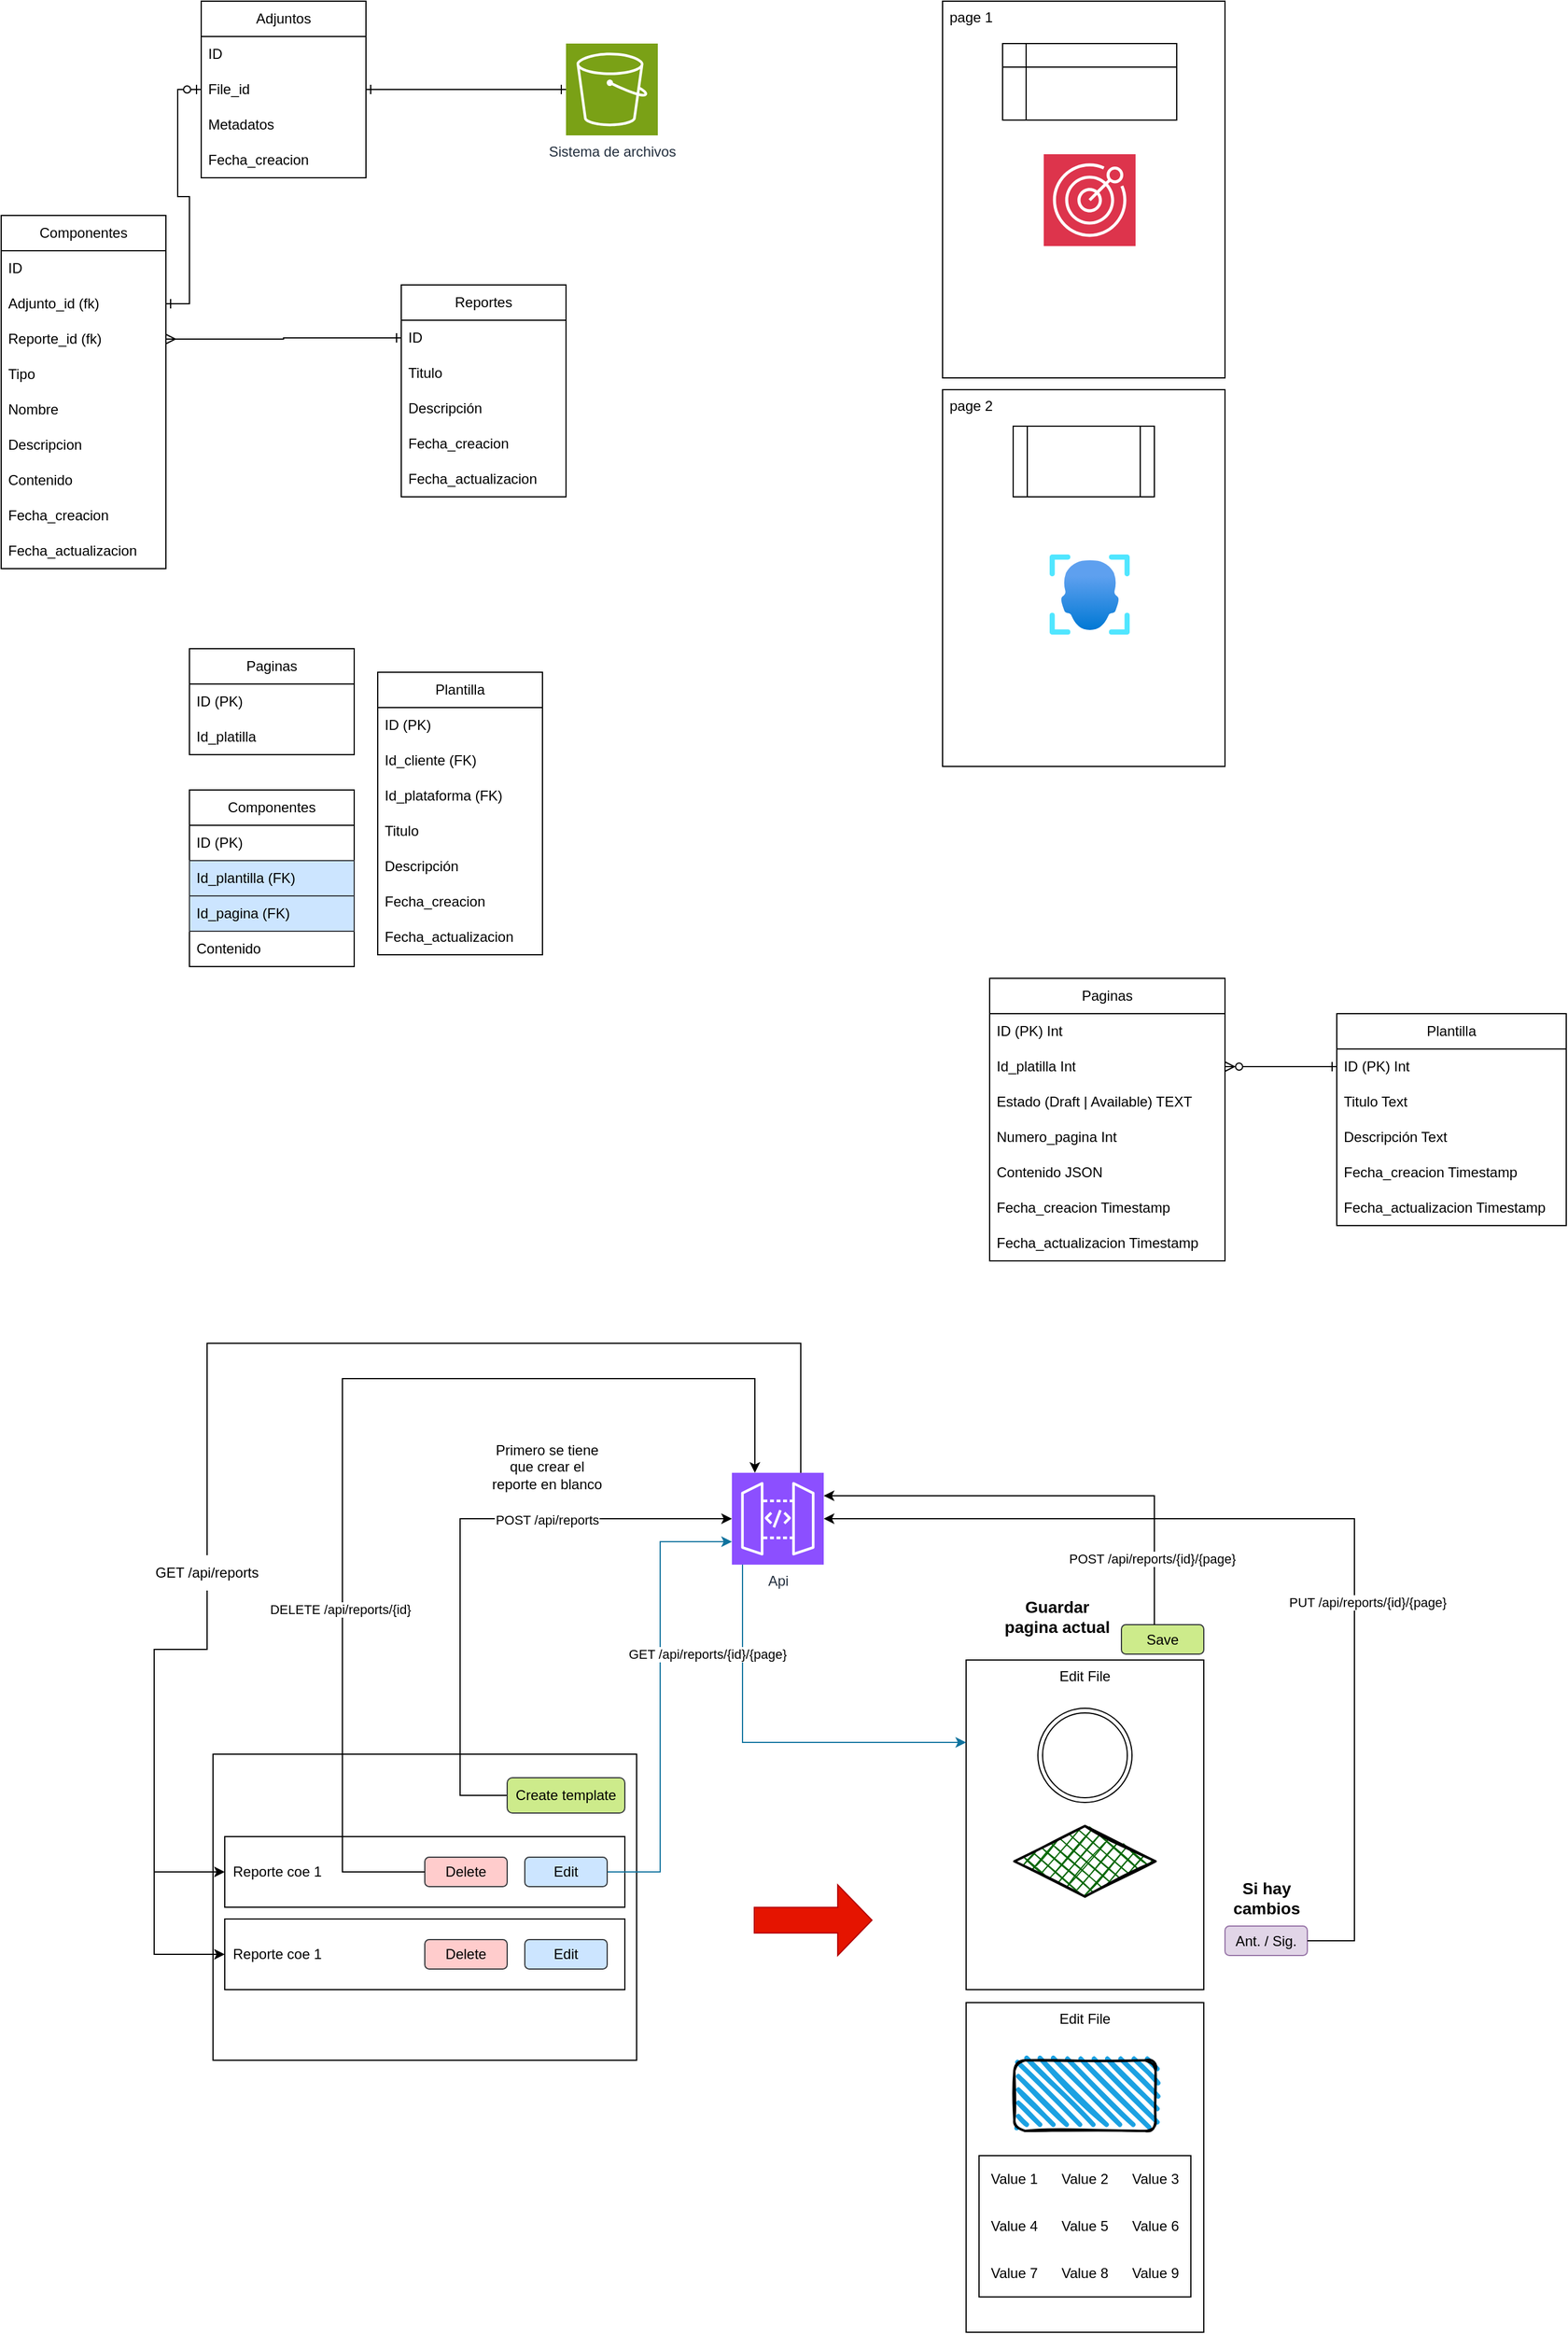 <mxfile version="28.2.1">
  <diagram name="Página-1" id="QzU7XLc7sjgZB1PIzfil">
    <mxGraphModel dx="1479" dy="830" grid="1" gridSize="10" guides="1" tooltips="1" connect="1" arrows="1" fold="1" page="1" pageScale="1" pageWidth="827" pageHeight="1169" math="0" shadow="0">
      <root>
        <mxCell id="0" />
        <mxCell id="1" parent="0" />
        <mxCell id="9XrLdumA5D8Uzvq-pAIU-15" value="Componentes" style="swimlane;fontStyle=0;childLayout=stackLayout;horizontal=1;startSize=30;horizontalStack=0;resizeParent=1;resizeParentMax=0;resizeLast=0;collapsible=1;marginBottom=0;whiteSpace=wrap;html=1;miterlimit=4;" parent="1" vertex="1">
          <mxGeometry x="120" y="352" width="140" height="300" as="geometry">
            <mxRectangle x="330" y="430" width="60" height="30" as="alternateBounds" />
          </mxGeometry>
        </mxCell>
        <mxCell id="9XrLdumA5D8Uzvq-pAIU-16" value="ID" style="text;strokeColor=none;fillColor=none;align=left;verticalAlign=middle;spacingLeft=4;spacingRight=4;overflow=hidden;points=[[0,0.5],[1,0.5]];portConstraint=eastwest;rotatable=0;whiteSpace=wrap;html=1;" parent="9XrLdumA5D8Uzvq-pAIU-15" vertex="1">
          <mxGeometry y="30" width="140" height="30" as="geometry" />
        </mxCell>
        <mxCell id="9XrLdumA5D8Uzvq-pAIU-17" value="Adjunto_id (fk)" style="text;strokeColor=none;fillColor=none;align=left;verticalAlign=middle;spacingLeft=4;spacingRight=4;overflow=hidden;points=[[0,0.5],[1,0.5]];portConstraint=eastwest;rotatable=0;whiteSpace=wrap;html=1;" parent="9XrLdumA5D8Uzvq-pAIU-15" vertex="1">
          <mxGeometry y="60" width="140" height="30" as="geometry" />
        </mxCell>
        <mxCell id="9XrLdumA5D8Uzvq-pAIU-18" value="Reporte_id (fk)" style="text;strokeColor=none;fillColor=none;align=left;verticalAlign=middle;spacingLeft=4;spacingRight=4;overflow=hidden;points=[[0,0.5],[1,0.5]];portConstraint=eastwest;rotatable=0;whiteSpace=wrap;html=1;" parent="9XrLdumA5D8Uzvq-pAIU-15" vertex="1">
          <mxGeometry y="90" width="140" height="30" as="geometry" />
        </mxCell>
        <mxCell id="9XrLdumA5D8Uzvq-pAIU-33" value="Tipo" style="text;strokeColor=none;fillColor=none;align=left;verticalAlign=middle;spacingLeft=4;spacingRight=4;overflow=hidden;points=[[0,0.5],[1,0.5]];portConstraint=eastwest;rotatable=0;whiteSpace=wrap;html=1;" parent="9XrLdumA5D8Uzvq-pAIU-15" vertex="1">
          <mxGeometry y="120" width="140" height="30" as="geometry" />
        </mxCell>
        <mxCell id="9XrLdumA5D8Uzvq-pAIU-34" value="Nombre" style="text;strokeColor=none;fillColor=none;align=left;verticalAlign=middle;spacingLeft=4;spacingRight=4;overflow=hidden;points=[[0,0.5],[1,0.5]];portConstraint=eastwest;rotatable=0;whiteSpace=wrap;html=1;" parent="9XrLdumA5D8Uzvq-pAIU-15" vertex="1">
          <mxGeometry y="150" width="140" height="30" as="geometry" />
        </mxCell>
        <mxCell id="9XrLdumA5D8Uzvq-pAIU-35" value="Descripcion" style="text;strokeColor=none;fillColor=none;align=left;verticalAlign=middle;spacingLeft=4;spacingRight=4;overflow=hidden;points=[[0,0.5],[1,0.5]];portConstraint=eastwest;rotatable=0;whiteSpace=wrap;html=1;" parent="9XrLdumA5D8Uzvq-pAIU-15" vertex="1">
          <mxGeometry y="180" width="140" height="30" as="geometry" />
        </mxCell>
        <mxCell id="9XrLdumA5D8Uzvq-pAIU-36" value="Contenido" style="text;strokeColor=none;fillColor=none;align=left;verticalAlign=middle;spacingLeft=4;spacingRight=4;overflow=hidden;points=[[0,0.5],[1,0.5]];portConstraint=eastwest;rotatable=0;whiteSpace=wrap;html=1;" parent="9XrLdumA5D8Uzvq-pAIU-15" vertex="1">
          <mxGeometry y="210" width="140" height="30" as="geometry" />
        </mxCell>
        <mxCell id="9XrLdumA5D8Uzvq-pAIU-37" value="Fecha_creacion" style="text;strokeColor=none;fillColor=none;align=left;verticalAlign=middle;spacingLeft=4;spacingRight=4;overflow=hidden;points=[[0,0.5],[1,0.5]];portConstraint=eastwest;rotatable=0;whiteSpace=wrap;html=1;" parent="9XrLdumA5D8Uzvq-pAIU-15" vertex="1">
          <mxGeometry y="240" width="140" height="30" as="geometry" />
        </mxCell>
        <mxCell id="9XrLdumA5D8Uzvq-pAIU-38" value="Fecha_actualizacion" style="text;strokeColor=none;fillColor=none;align=left;verticalAlign=middle;spacingLeft=4;spacingRight=4;overflow=hidden;points=[[0,0.5],[1,0.5]];portConstraint=eastwest;rotatable=0;whiteSpace=wrap;html=1;" parent="9XrLdumA5D8Uzvq-pAIU-15" vertex="1">
          <mxGeometry y="270" width="140" height="30" as="geometry" />
        </mxCell>
        <mxCell id="9XrLdumA5D8Uzvq-pAIU-19" value="Reportes" style="swimlane;fontStyle=0;childLayout=stackLayout;horizontal=1;startSize=30;horizontalStack=0;resizeParent=1;resizeParentMax=0;resizeLast=0;collapsible=1;marginBottom=0;whiteSpace=wrap;html=1;" parent="1" vertex="1">
          <mxGeometry x="460" y="411" width="140" height="180" as="geometry">
            <mxRectangle x="330" y="430" width="60" height="30" as="alternateBounds" />
          </mxGeometry>
        </mxCell>
        <mxCell id="9XrLdumA5D8Uzvq-pAIU-20" value="ID" style="text;strokeColor=none;fillColor=none;align=left;verticalAlign=middle;spacingLeft=4;spacingRight=4;overflow=hidden;points=[[0,0.5],[1,0.5]];portConstraint=eastwest;rotatable=0;whiteSpace=wrap;html=1;" parent="9XrLdumA5D8Uzvq-pAIU-19" vertex="1">
          <mxGeometry y="30" width="140" height="30" as="geometry" />
        </mxCell>
        <mxCell id="9XrLdumA5D8Uzvq-pAIU-21" value="Titulo" style="text;strokeColor=none;fillColor=none;align=left;verticalAlign=middle;spacingLeft=4;spacingRight=4;overflow=hidden;points=[[0,0.5],[1,0.5]];portConstraint=eastwest;rotatable=0;whiteSpace=wrap;html=1;" parent="9XrLdumA5D8Uzvq-pAIU-19" vertex="1">
          <mxGeometry y="60" width="140" height="30" as="geometry" />
        </mxCell>
        <mxCell id="9XrLdumA5D8Uzvq-pAIU-22" value="Descripción" style="text;strokeColor=none;fillColor=none;align=left;verticalAlign=middle;spacingLeft=4;spacingRight=4;overflow=hidden;points=[[0,0.5],[1,0.5]];portConstraint=eastwest;rotatable=0;whiteSpace=wrap;html=1;" parent="9XrLdumA5D8Uzvq-pAIU-19" vertex="1">
          <mxGeometry y="90" width="140" height="30" as="geometry" />
        </mxCell>
        <mxCell id="9XrLdumA5D8Uzvq-pAIU-41" value="Fecha_creacion" style="text;strokeColor=none;fillColor=none;align=left;verticalAlign=middle;spacingLeft=4;spacingRight=4;overflow=hidden;points=[[0,0.5],[1,0.5]];portConstraint=eastwest;rotatable=0;whiteSpace=wrap;html=1;" parent="9XrLdumA5D8Uzvq-pAIU-19" vertex="1">
          <mxGeometry y="120" width="140" height="30" as="geometry" />
        </mxCell>
        <mxCell id="9XrLdumA5D8Uzvq-pAIU-42" value="Fecha_actualizacion" style="text;strokeColor=none;fillColor=none;align=left;verticalAlign=middle;spacingLeft=4;spacingRight=4;overflow=hidden;points=[[0,0.5],[1,0.5]];portConstraint=eastwest;rotatable=0;whiteSpace=wrap;html=1;" parent="9XrLdumA5D8Uzvq-pAIU-19" vertex="1">
          <mxGeometry y="150" width="140" height="30" as="geometry" />
        </mxCell>
        <mxCell id="9XrLdumA5D8Uzvq-pAIU-23" value="Adjuntos" style="swimlane;fontStyle=0;childLayout=stackLayout;horizontal=1;startSize=30;horizontalStack=0;resizeParent=1;resizeParentMax=0;resizeLast=0;collapsible=1;marginBottom=0;whiteSpace=wrap;html=1;" parent="1" vertex="1">
          <mxGeometry x="290" y="170" width="140" height="150" as="geometry">
            <mxRectangle x="330" y="430" width="60" height="30" as="alternateBounds" />
          </mxGeometry>
        </mxCell>
        <mxCell id="9XrLdumA5D8Uzvq-pAIU-24" value="ID" style="text;strokeColor=none;fillColor=none;align=left;verticalAlign=middle;spacingLeft=4;spacingRight=4;overflow=hidden;points=[[0,0.5],[1,0.5]];portConstraint=eastwest;rotatable=0;whiteSpace=wrap;html=1;" parent="9XrLdumA5D8Uzvq-pAIU-23" vertex="1">
          <mxGeometry y="30" width="140" height="30" as="geometry" />
        </mxCell>
        <mxCell id="9XrLdumA5D8Uzvq-pAIU-25" value="File_id" style="text;strokeColor=none;fillColor=none;align=left;verticalAlign=middle;spacingLeft=4;spacingRight=4;overflow=hidden;points=[[0,0.5],[1,0.5]];portConstraint=eastwest;rotatable=0;whiteSpace=wrap;html=1;" parent="9XrLdumA5D8Uzvq-pAIU-23" vertex="1">
          <mxGeometry y="60" width="140" height="30" as="geometry" />
        </mxCell>
        <mxCell id="9XrLdumA5D8Uzvq-pAIU-39" value="Metadatos" style="text;strokeColor=none;fillColor=none;align=left;verticalAlign=middle;spacingLeft=4;spacingRight=4;overflow=hidden;points=[[0,0.5],[1,0.5]];portConstraint=eastwest;rotatable=0;whiteSpace=wrap;html=1;" parent="9XrLdumA5D8Uzvq-pAIU-23" vertex="1">
          <mxGeometry y="90" width="140" height="30" as="geometry" />
        </mxCell>
        <mxCell id="9XrLdumA5D8Uzvq-pAIU-26" value="Fecha_creacion" style="text;strokeColor=none;fillColor=none;align=left;verticalAlign=middle;spacingLeft=4;spacingRight=4;overflow=hidden;points=[[0,0.5],[1,0.5]];portConstraint=eastwest;rotatable=0;whiteSpace=wrap;html=1;" parent="9XrLdumA5D8Uzvq-pAIU-23" vertex="1">
          <mxGeometry y="120" width="140" height="30" as="geometry" />
        </mxCell>
        <mxCell id="9XrLdumA5D8Uzvq-pAIU-28" style="edgeStyle=orthogonalEdgeStyle;rounded=0;orthogonalLoop=1;jettySize=auto;html=1;entryX=1;entryY=0.5;entryDx=0;entryDy=0;endArrow=ERone;endFill=0;startArrow=ERone;startFill=0;" parent="1" source="9XrLdumA5D8Uzvq-pAIU-27" target="9XrLdumA5D8Uzvq-pAIU-25" edge="1">
          <mxGeometry relative="1" as="geometry" />
        </mxCell>
        <mxCell id="9XrLdumA5D8Uzvq-pAIU-27" value="Sistema de archivos" style="sketch=0;points=[[0,0,0],[0.25,0,0],[0.5,0,0],[0.75,0,0],[1,0,0],[0,1,0],[0.25,1,0],[0.5,1,0],[0.75,1,0],[1,1,0],[0,0.25,0],[0,0.5,0],[0,0.75,0],[1,0.25,0],[1,0.5,0],[1,0.75,0]];outlineConnect=0;fontColor=#232F3E;fillColor=#7AA116;strokeColor=#ffffff;dashed=0;verticalLabelPosition=bottom;verticalAlign=top;align=center;html=1;fontSize=12;fontStyle=0;aspect=fixed;shape=mxgraph.aws4.resourceIcon;resIcon=mxgraph.aws4.s3;" parent="1" vertex="1">
          <mxGeometry x="600" y="206" width="78" height="78" as="geometry" />
        </mxCell>
        <mxCell id="9XrLdumA5D8Uzvq-pAIU-29" style="edgeStyle=orthogonalEdgeStyle;rounded=0;orthogonalLoop=1;jettySize=auto;html=1;entryX=0;entryY=0.5;entryDx=0;entryDy=0;endArrow=ERzeroToOne;endFill=0;startArrow=ERone;startFill=0;" parent="1" source="9XrLdumA5D8Uzvq-pAIU-17" target="9XrLdumA5D8Uzvq-pAIU-25" edge="1">
          <mxGeometry relative="1" as="geometry" />
        </mxCell>
        <mxCell id="9XrLdumA5D8Uzvq-pAIU-30" style="edgeStyle=orthogonalEdgeStyle;rounded=0;orthogonalLoop=1;jettySize=auto;html=1;endArrow=ERone;endFill=0;startArrow=ERmany;startFill=0;" parent="1" source="9XrLdumA5D8Uzvq-pAIU-18" target="9XrLdumA5D8Uzvq-pAIU-20" edge="1">
          <mxGeometry relative="1" as="geometry" />
        </mxCell>
        <mxCell id="dcQ_DTydsL90oxc5JTtG-1" value="" style="rounded=0;whiteSpace=wrap;html=1;" parent="1" vertex="1">
          <mxGeometry x="300" y="1659" width="360" height="260" as="geometry" />
        </mxCell>
        <mxCell id="dcQ_DTydsL90oxc5JTtG-8" style="edgeStyle=orthogonalEdgeStyle;rounded=0;orthogonalLoop=1;jettySize=auto;html=1;entryX=0;entryY=0.5;entryDx=0;entryDy=0;entryPerimeter=0;" parent="1" source="dcQ_DTydsL90oxc5JTtG-2" target="dcQ_DTydsL90oxc5JTtG-17" edge="1">
          <mxGeometry relative="1" as="geometry">
            <Array as="points">
              <mxPoint x="510" y="1694" />
              <mxPoint x="510" y="1459" />
            </Array>
          </mxGeometry>
        </mxCell>
        <mxCell id="VRtVRILpDKUpoOxVLC-P-76" value="POST /api/reports" style="edgeLabel;align=center;verticalAlign=middle;resizable=0;points=[];" vertex="1" connectable="0" parent="dcQ_DTydsL90oxc5JTtG-8">
          <mxGeometry x="0.356" y="-1" relative="1" as="geometry">
            <mxPoint x="6" y="-1" as="offset" />
          </mxGeometry>
        </mxCell>
        <mxCell id="dcQ_DTydsL90oxc5JTtG-2" value="Create template" style="rounded=1;whiteSpace=wrap;html=1;fillColor=#cdeb8b;strokeColor=#36393d;" parent="1" vertex="1">
          <mxGeometry x="550" y="1679" width="100" height="30" as="geometry" />
        </mxCell>
        <mxCell id="dcQ_DTydsL90oxc5JTtG-3" value="Reporte coe 1" style="rounded=0;whiteSpace=wrap;html=1;align=left;spacingRight=0;spacingLeft=5;" parent="1" vertex="1">
          <mxGeometry x="310" y="1729" width="340" height="60" as="geometry" />
        </mxCell>
        <mxCell id="dcQ_DTydsL90oxc5JTtG-14" style="edgeStyle=orthogonalEdgeStyle;rounded=0;orthogonalLoop=1;jettySize=auto;html=1;entryX=0;entryY=0.75;entryDx=0;entryDy=0;entryPerimeter=0;fillColor=#b1ddf0;strokeColor=#10739e;" parent="1" source="dcQ_DTydsL90oxc5JTtG-5" target="dcQ_DTydsL90oxc5JTtG-17" edge="1">
          <mxGeometry relative="1" as="geometry">
            <mxPoint x="750" y="1664" as="targetPoint" />
            <Array as="points">
              <mxPoint x="680" y="1759" />
              <mxPoint x="680" y="1479" />
            </Array>
          </mxGeometry>
        </mxCell>
        <mxCell id="dcQ_DTydsL90oxc5JTtG-20" value="&lt;span style=&quot;color: rgba(0, 0, 0, 0); font-family: monospace; font-size: 0px; text-align: start; background-color: rgb(236, 236, 236);&quot;&gt;%3CmxGraphModel%3E%3Croot%3E%3CmxCell%20id%3D%220%22%2F%3E%3CmxCell%20id%3D%221%22%20parent%3D%220%22%2F%3E%3CmxCell%20id%3D%222%22%20value%3D%22GET%20%2Fapi%2Fv1%2Freports%2F%7Bid%7D%22%20style%3D%22text%3BwhiteSpace%3Dwrap%3Bhtml%3D1%3B%22%20vertex%3D%221%22%20parent%3D%221%22%3E%3CmxGeometry%20x%3D%22530%22%20y%3D%22750%22%20width%3D%22160%22%20height%3D%2230%22%20as%3D%22geometry%22%2F%3E%3C%2FmxCell%3E%3C%2Froot%3E%3C%2FmxGraphModel%3E&lt;/span&gt;" style="edgeLabel;html=1;align=center;verticalAlign=middle;resizable=0;points=[];" parent="dcQ_DTydsL90oxc5JTtG-14" vertex="1" connectable="0">
          <mxGeometry x="0.261" y="-1" relative="1" as="geometry">
            <mxPoint as="offset" />
          </mxGeometry>
        </mxCell>
        <mxCell id="dcQ_DTydsL90oxc5JTtG-5" value="Edit" style="rounded=1;whiteSpace=wrap;html=1;fillColor=#cce5ff;strokeColor=#36393d;" parent="1" vertex="1">
          <mxGeometry x="565" y="1746.5" width="70" height="25" as="geometry" />
        </mxCell>
        <mxCell id="dcQ_DTydsL90oxc5JTtG-6" value="Delete" style="rounded=1;whiteSpace=wrap;html=1;fillColor=#ffcccc;strokeColor=#36393d;" parent="1" vertex="1">
          <mxGeometry x="480" y="1746.5" width="70" height="25" as="geometry" />
        </mxCell>
        <mxCell id="dcQ_DTydsL90oxc5JTtG-9" value="Edit File" style="whiteSpace=wrap;html=1;verticalAlign=top;" parent="1" vertex="1">
          <mxGeometry x="940" y="1579" width="202" height="280" as="geometry" />
        </mxCell>
        <mxCell id="dcQ_DTydsL90oxc5JTtG-16" value="Save" style="rounded=1;whiteSpace=wrap;html=1;fillColor=#cdeb8b;strokeColor=#36393d;" parent="1" vertex="1">
          <mxGeometry x="1072" y="1549" width="70" height="25" as="geometry" />
        </mxCell>
        <mxCell id="VRtVRILpDKUpoOxVLC-P-63" style="edgeStyle=orthogonalEdgeStyle;rounded=0;orthogonalLoop=1;jettySize=auto;html=1;entryX=0;entryY=0.25;entryDx=0;entryDy=0;fillColor=#b1ddf0;strokeColor=#10739e;" edge="1" parent="1" source="dcQ_DTydsL90oxc5JTtG-17" target="dcQ_DTydsL90oxc5JTtG-9">
          <mxGeometry relative="1" as="geometry">
            <Array as="points">
              <mxPoint x="750" y="1649" />
            </Array>
          </mxGeometry>
        </mxCell>
        <mxCell id="dcQ_DTydsL90oxc5JTtG-17" value="Api" style="sketch=0;points=[[0,0,0],[0.25,0,0],[0.5,0,0],[0.75,0,0],[1,0,0],[0,1,0],[0.25,1,0],[0.5,1,0],[0.75,1,0],[1,1,0],[0,0.25,0],[0,0.5,0],[0,0.75,0],[1,0.25,0],[1,0.5,0],[1,0.75,0]];outlineConnect=0;fontColor=#232F3E;fillColor=#8C4FFF;strokeColor=#ffffff;dashed=0;verticalLabelPosition=bottom;verticalAlign=top;align=center;html=1;fontSize=12;fontStyle=0;aspect=fixed;shape=mxgraph.aws4.resourceIcon;resIcon=mxgraph.aws4.api_gateway;" parent="1" vertex="1">
          <mxGeometry x="741" y="1420" width="78" height="78" as="geometry" />
        </mxCell>
        <mxCell id="dcQ_DTydsL90oxc5JTtG-24" style="edgeStyle=orthogonalEdgeStyle;rounded=0;orthogonalLoop=1;jettySize=auto;html=1;entryX=1;entryY=0.25;entryDx=0;entryDy=0;entryPerimeter=0;" parent="1" source="dcQ_DTydsL90oxc5JTtG-16" target="dcQ_DTydsL90oxc5JTtG-17" edge="1">
          <mxGeometry relative="1" as="geometry">
            <Array as="points">
              <mxPoint x="1100" y="1440" />
            </Array>
          </mxGeometry>
        </mxCell>
        <mxCell id="dcQ_DTydsL90oxc5JTtG-25" value="POST /api/reports/{id}/{page}" style="edgeLabel;html=1;align=center;verticalAlign=middle;resizable=0;points=[];" parent="dcQ_DTydsL90oxc5JTtG-24" vertex="1" connectable="0">
          <mxGeometry x="-0.71" y="2" relative="1" as="geometry">
            <mxPoint as="offset" />
          </mxGeometry>
        </mxCell>
        <mxCell id="dcQ_DTydsL90oxc5JTtG-26" value="page 1" style="whiteSpace=wrap;html=1;verticalAlign=top;align=left;spacingLeft=4;" parent="1" vertex="1">
          <mxGeometry x="920" y="170" width="240" height="320" as="geometry" />
        </mxCell>
        <mxCell id="dcQ_DTydsL90oxc5JTtG-27" value="page 2" style="whiteSpace=wrap;html=1;verticalAlign=top;align=left;spacingLeft=4;" parent="1" vertex="1">
          <mxGeometry x="920" y="500" width="240" height="320" as="geometry" />
        </mxCell>
        <mxCell id="dcQ_DTydsL90oxc5JTtG-28" value="" style="shape=internalStorage;whiteSpace=wrap;html=1;backgroundOutline=1;" parent="1" vertex="1">
          <mxGeometry x="971" y="206" width="148" height="65" as="geometry" />
        </mxCell>
        <mxCell id="dcQ_DTydsL90oxc5JTtG-29" value="" style="sketch=0;points=[[0,0,0],[0.25,0,0],[0.5,0,0],[0.75,0,0],[1,0,0],[0,1,0],[0.25,1,0],[0.5,1,0],[0.75,1,0],[1,1,0],[0,0.25,0],[0,0.5,0],[0,0.75,0],[1,0.25,0],[1,0.5,0],[1,0.75,0]];outlineConnect=0;fontColor=#232F3E;fillColor=#DD344C;strokeColor=#ffffff;dashed=0;verticalLabelPosition=bottom;verticalAlign=top;align=center;html=1;fontSize=12;fontStyle=0;aspect=fixed;shape=mxgraph.aws4.resourceIcon;resIcon=mxgraph.aws4.pinpoint;" parent="1" vertex="1">
          <mxGeometry x="1006" y="300" width="78" height="78" as="geometry" />
        </mxCell>
        <mxCell id="dcQ_DTydsL90oxc5JTtG-30" value="" style="shape=process;whiteSpace=wrap;html=1;backgroundOutline=1;" parent="1" vertex="1">
          <mxGeometry x="980" y="531" width="120" height="60" as="geometry" />
        </mxCell>
        <mxCell id="dcQ_DTydsL90oxc5JTtG-31" value="" style="image;aspect=fixed;html=1;points=[];align=center;fontSize=12;image=img/lib/azure2/ai_machine_learning/Face_APIs.svg;" parent="1" vertex="1">
          <mxGeometry x="1011" y="640" width="68" height="68" as="geometry" />
        </mxCell>
        <mxCell id="dcQ_DTydsL90oxc5JTtG-32" value="Componentes" style="swimlane;fontStyle=0;childLayout=stackLayout;horizontal=1;startSize=30;horizontalStack=0;resizeParent=1;resizeParentMax=0;resizeLast=0;collapsible=1;marginBottom=0;whiteSpace=wrap;html=1;" parent="1" vertex="1">
          <mxGeometry x="280" y="840" width="140" height="150" as="geometry">
            <mxRectangle x="285" y="880" width="120" height="30" as="alternateBounds" />
          </mxGeometry>
        </mxCell>
        <mxCell id="dcQ_DTydsL90oxc5JTtG-33" value="ID (PK)" style="text;strokeColor=none;fillColor=none;align=left;verticalAlign=middle;spacingLeft=4;spacingRight=4;overflow=hidden;points=[[0,0.5],[1,0.5]];portConstraint=eastwest;rotatable=0;whiteSpace=wrap;html=1;" parent="dcQ_DTydsL90oxc5JTtG-32" vertex="1">
          <mxGeometry y="30" width="140" height="30" as="geometry" />
        </mxCell>
        <mxCell id="dcQ_DTydsL90oxc5JTtG-34" value="Id_plantilla (FK)" style="text;strokeColor=#36393d;fillColor=#cce5ff;align=left;verticalAlign=middle;spacingLeft=4;spacingRight=4;overflow=hidden;points=[[0,0.5],[1,0.5]];portConstraint=eastwest;rotatable=0;whiteSpace=wrap;html=1;" parent="dcQ_DTydsL90oxc5JTtG-32" vertex="1">
          <mxGeometry y="60" width="140" height="30" as="geometry" />
        </mxCell>
        <mxCell id="dcQ_DTydsL90oxc5JTtG-50" value="Id_pagina (FK)" style="text;strokeColor=#36393d;fillColor=#cce5ff;align=left;verticalAlign=middle;spacingLeft=4;spacingRight=4;overflow=hidden;points=[[0,0.5],[1,0.5]];portConstraint=eastwest;rotatable=0;whiteSpace=wrap;html=1;" parent="dcQ_DTydsL90oxc5JTtG-32" vertex="1">
          <mxGeometry y="90" width="140" height="30" as="geometry" />
        </mxCell>
        <mxCell id="dcQ_DTydsL90oxc5JTtG-35" value="Contenido" style="text;strokeColor=none;fillColor=none;align=left;verticalAlign=middle;spacingLeft=4;spacingRight=4;overflow=hidden;points=[[0,0.5],[1,0.5]];portConstraint=eastwest;rotatable=0;whiteSpace=wrap;html=1;" parent="dcQ_DTydsL90oxc5JTtG-32" vertex="1">
          <mxGeometry y="120" width="140" height="30" as="geometry" />
        </mxCell>
        <mxCell id="dcQ_DTydsL90oxc5JTtG-36" value="Plantilla" style="swimlane;fontStyle=0;childLayout=stackLayout;horizontal=1;startSize=30;horizontalStack=0;resizeParent=1;resizeParentMax=0;resizeLast=0;collapsible=1;marginBottom=0;whiteSpace=wrap;html=1;" parent="1" vertex="1">
          <mxGeometry x="440" y="740" width="140" height="240" as="geometry">
            <mxRectangle x="290" y="670" width="80" height="30" as="alternateBounds" />
          </mxGeometry>
        </mxCell>
        <mxCell id="dcQ_DTydsL90oxc5JTtG-37" value="ID (PK)" style="text;strokeColor=none;fillColor=none;align=left;verticalAlign=middle;spacingLeft=4;spacingRight=4;overflow=hidden;points=[[0,0.5],[1,0.5]];portConstraint=eastwest;rotatable=0;whiteSpace=wrap;html=1;" parent="dcQ_DTydsL90oxc5JTtG-36" vertex="1">
          <mxGeometry y="30" width="140" height="30" as="geometry" />
        </mxCell>
        <mxCell id="dcQ_DTydsL90oxc5JTtG-46" value="Id_cliente (FK)" style="text;strokeColor=none;fillColor=none;align=left;verticalAlign=middle;spacingLeft=4;spacingRight=4;overflow=hidden;points=[[0,0.5],[1,0.5]];portConstraint=eastwest;rotatable=0;whiteSpace=wrap;html=1;" parent="dcQ_DTydsL90oxc5JTtG-36" vertex="1">
          <mxGeometry y="60" width="140" height="30" as="geometry" />
        </mxCell>
        <mxCell id="dcQ_DTydsL90oxc5JTtG-47" value="Id_plataforma (FK)" style="text;strokeColor=none;fillColor=none;align=left;verticalAlign=middle;spacingLeft=4;spacingRight=4;overflow=hidden;points=[[0,0.5],[1,0.5]];portConstraint=eastwest;rotatable=0;whiteSpace=wrap;html=1;" parent="dcQ_DTydsL90oxc5JTtG-36" vertex="1">
          <mxGeometry y="90" width="140" height="30" as="geometry" />
        </mxCell>
        <mxCell id="dcQ_DTydsL90oxc5JTtG-38" value="Titulo" style="text;strokeColor=none;fillColor=none;align=left;verticalAlign=middle;spacingLeft=4;spacingRight=4;overflow=hidden;points=[[0,0.5],[1,0.5]];portConstraint=eastwest;rotatable=0;whiteSpace=wrap;html=1;" parent="dcQ_DTydsL90oxc5JTtG-36" vertex="1">
          <mxGeometry y="120" width="140" height="30" as="geometry" />
        </mxCell>
        <mxCell id="dcQ_DTydsL90oxc5JTtG-39" value="Descripción" style="text;strokeColor=none;fillColor=none;align=left;verticalAlign=middle;spacingLeft=4;spacingRight=4;overflow=hidden;points=[[0,0.5],[1,0.5]];portConstraint=eastwest;rotatable=0;whiteSpace=wrap;html=1;" parent="dcQ_DTydsL90oxc5JTtG-36" vertex="1">
          <mxGeometry y="150" width="140" height="30" as="geometry" />
        </mxCell>
        <mxCell id="dcQ_DTydsL90oxc5JTtG-44" value="Fecha_creacion" style="text;strokeColor=none;fillColor=none;align=left;verticalAlign=middle;spacingLeft=4;spacingRight=4;overflow=hidden;points=[[0,0.5],[1,0.5]];portConstraint=eastwest;rotatable=0;whiteSpace=wrap;html=1;" parent="dcQ_DTydsL90oxc5JTtG-36" vertex="1">
          <mxGeometry y="180" width="140" height="30" as="geometry" />
        </mxCell>
        <mxCell id="dcQ_DTydsL90oxc5JTtG-45" value="Fecha_actualizacion" style="text;strokeColor=none;fillColor=none;align=left;verticalAlign=middle;spacingLeft=4;spacingRight=4;overflow=hidden;points=[[0,0.5],[1,0.5]];portConstraint=eastwest;rotatable=0;whiteSpace=wrap;html=1;" parent="dcQ_DTydsL90oxc5JTtG-36" vertex="1">
          <mxGeometry y="210" width="140" height="30" as="geometry" />
        </mxCell>
        <mxCell id="dcQ_DTydsL90oxc5JTtG-40" value="Paginas" style="swimlane;fontStyle=0;childLayout=stackLayout;horizontal=1;startSize=30;horizontalStack=0;resizeParent=1;resizeParentMax=0;resizeLast=0;collapsible=1;marginBottom=0;whiteSpace=wrap;html=1;" parent="1" vertex="1">
          <mxGeometry x="280" y="720" width="140" height="90" as="geometry">
            <mxRectangle x="160" y="810" width="80" height="30" as="alternateBounds" />
          </mxGeometry>
        </mxCell>
        <mxCell id="dcQ_DTydsL90oxc5JTtG-41" value="ID (PK)" style="text;strokeColor=none;fillColor=none;align=left;verticalAlign=middle;spacingLeft=4;spacingRight=4;overflow=hidden;points=[[0,0.5],[1,0.5]];portConstraint=eastwest;rotatable=0;whiteSpace=wrap;html=1;" parent="dcQ_DTydsL90oxc5JTtG-40" vertex="1">
          <mxGeometry y="30" width="140" height="30" as="geometry" />
        </mxCell>
        <mxCell id="dcQ_DTydsL90oxc5JTtG-42" value="Id_platilla" style="text;strokeColor=none;fillColor=none;align=left;verticalAlign=middle;spacingLeft=4;spacingRight=4;overflow=hidden;points=[[0,0.5],[1,0.5]];portConstraint=eastwest;rotatable=0;whiteSpace=wrap;html=1;" parent="dcQ_DTydsL90oxc5JTtG-40" vertex="1">
          <mxGeometry y="60" width="140" height="30" as="geometry" />
        </mxCell>
        <mxCell id="VRtVRILpDKUpoOxVLC-P-1" value="Plantilla" style="swimlane;fontStyle=0;childLayout=stackLayout;horizontal=1;startSize=30;horizontalStack=0;resizeParent=1;resizeParentMax=0;resizeLast=0;collapsible=1;marginBottom=0;whiteSpace=wrap;html=1;" vertex="1" parent="1">
          <mxGeometry x="1255" y="1030" width="195" height="180" as="geometry">
            <mxRectangle x="290" y="670" width="80" height="30" as="alternateBounds" />
          </mxGeometry>
        </mxCell>
        <mxCell id="VRtVRILpDKUpoOxVLC-P-2" value="ID (PK) Int" style="text;strokeColor=none;fillColor=none;align=left;verticalAlign=middle;spacingLeft=4;spacingRight=4;overflow=hidden;points=[[0,0.5],[1,0.5]];portConstraint=eastwest;rotatable=0;whiteSpace=wrap;html=1;" vertex="1" parent="VRtVRILpDKUpoOxVLC-P-1">
          <mxGeometry y="30" width="195" height="30" as="geometry" />
        </mxCell>
        <mxCell id="VRtVRILpDKUpoOxVLC-P-3" value="Titulo Text" style="text;strokeColor=none;fillColor=none;align=left;verticalAlign=middle;spacingLeft=4;spacingRight=4;overflow=hidden;points=[[0,0.5],[1,0.5]];portConstraint=eastwest;rotatable=0;whiteSpace=wrap;html=1;" vertex="1" parent="VRtVRILpDKUpoOxVLC-P-1">
          <mxGeometry y="60" width="195" height="30" as="geometry" />
        </mxCell>
        <mxCell id="VRtVRILpDKUpoOxVLC-P-4" value="Descripción Text" style="text;strokeColor=none;fillColor=none;align=left;verticalAlign=middle;spacingLeft=4;spacingRight=4;overflow=hidden;points=[[0,0.5],[1,0.5]];portConstraint=eastwest;rotatable=0;whiteSpace=wrap;html=1;" vertex="1" parent="VRtVRILpDKUpoOxVLC-P-1">
          <mxGeometry y="90" width="195" height="30" as="geometry" />
        </mxCell>
        <mxCell id="VRtVRILpDKUpoOxVLC-P-5" value="Fecha_creacion Timestamp" style="text;strokeColor=none;fillColor=none;align=left;verticalAlign=middle;spacingLeft=4;spacingRight=4;overflow=hidden;points=[[0,0.5],[1,0.5]];portConstraint=eastwest;rotatable=0;whiteSpace=wrap;html=1;" vertex="1" parent="VRtVRILpDKUpoOxVLC-P-1">
          <mxGeometry y="120" width="195" height="30" as="geometry" />
        </mxCell>
        <mxCell id="VRtVRILpDKUpoOxVLC-P-6" value="Fecha_actualizacion Timestamp" style="text;strokeColor=none;fillColor=none;align=left;verticalAlign=middle;spacingLeft=4;spacingRight=4;overflow=hidden;points=[[0,0.5],[1,0.5]];portConstraint=eastwest;rotatable=0;whiteSpace=wrap;html=1;" vertex="1" parent="VRtVRILpDKUpoOxVLC-P-1">
          <mxGeometry y="150" width="195" height="30" as="geometry" />
        </mxCell>
        <mxCell id="VRtVRILpDKUpoOxVLC-P-7" value="Paginas" style="swimlane;fontStyle=0;childLayout=stackLayout;horizontal=1;startSize=30;horizontalStack=0;resizeParent=1;resizeParentMax=0;resizeLast=0;collapsible=1;marginBottom=0;whiteSpace=wrap;html=1;" vertex="1" parent="1">
          <mxGeometry x="960" y="1000" width="200" height="240" as="geometry">
            <mxRectangle x="160" y="810" width="80" height="30" as="alternateBounds" />
          </mxGeometry>
        </mxCell>
        <mxCell id="VRtVRILpDKUpoOxVLC-P-8" value="ID (PK) Int" style="text;strokeColor=none;fillColor=none;align=left;verticalAlign=middle;spacingLeft=4;spacingRight=4;overflow=hidden;points=[[0,0.5],[1,0.5]];portConstraint=eastwest;rotatable=0;whiteSpace=wrap;html=1;" vertex="1" parent="VRtVRILpDKUpoOxVLC-P-7">
          <mxGeometry y="30" width="200" height="30" as="geometry" />
        </mxCell>
        <mxCell id="VRtVRILpDKUpoOxVLC-P-9" value="Id_platilla Int" style="text;strokeColor=none;fillColor=none;align=left;verticalAlign=middle;spacingLeft=4;spacingRight=4;overflow=hidden;points=[[0,0.5],[1,0.5]];portConstraint=eastwest;rotatable=0;whiteSpace=wrap;html=1;" vertex="1" parent="VRtVRILpDKUpoOxVLC-P-7">
          <mxGeometry y="60" width="200" height="30" as="geometry" />
        </mxCell>
        <mxCell id="VRtVRILpDKUpoOxVLC-P-74" value="Estado (Draft | Available) TEXT" style="text;strokeColor=none;fillColor=none;align=left;verticalAlign=middle;spacingLeft=4;spacingRight=4;overflow=hidden;points=[[0,0.5],[1,0.5]];portConstraint=eastwest;rotatable=0;whiteSpace=wrap;html=1;" vertex="1" parent="VRtVRILpDKUpoOxVLC-P-7">
          <mxGeometry y="90" width="200" height="30" as="geometry" />
        </mxCell>
        <mxCell id="VRtVRILpDKUpoOxVLC-P-10" value="Numero_pagina Int" style="text;strokeColor=none;fillColor=none;align=left;verticalAlign=middle;spacingLeft=4;spacingRight=4;overflow=hidden;points=[[0,0.5],[1,0.5]];portConstraint=eastwest;rotatable=0;whiteSpace=wrap;html=1;" vertex="1" parent="VRtVRILpDKUpoOxVLC-P-7">
          <mxGeometry y="120" width="200" height="30" as="geometry" />
        </mxCell>
        <mxCell id="VRtVRILpDKUpoOxVLC-P-11" value="Contenido JSON" style="text;strokeColor=none;fillColor=none;align=left;verticalAlign=middle;spacingLeft=4;spacingRight=4;overflow=hidden;points=[[0,0.5],[1,0.5]];portConstraint=eastwest;rotatable=0;whiteSpace=wrap;html=1;" vertex="1" parent="VRtVRILpDKUpoOxVLC-P-7">
          <mxGeometry y="150" width="200" height="30" as="geometry" />
        </mxCell>
        <mxCell id="VRtVRILpDKUpoOxVLC-P-12" value="Fecha_creacion Timestamp" style="text;strokeColor=none;fillColor=none;align=left;verticalAlign=middle;spacingLeft=4;spacingRight=4;overflow=hidden;points=[[0,0.5],[1,0.5]];portConstraint=eastwest;rotatable=0;whiteSpace=wrap;html=1;" vertex="1" parent="VRtVRILpDKUpoOxVLC-P-7">
          <mxGeometry y="180" width="200" height="30" as="geometry" />
        </mxCell>
        <mxCell id="VRtVRILpDKUpoOxVLC-P-13" value="Fecha_actualizacion Timestamp" style="text;strokeColor=none;fillColor=none;align=left;verticalAlign=middle;spacingLeft=4;spacingRight=4;overflow=hidden;points=[[0,0.5],[1,0.5]];portConstraint=eastwest;rotatable=0;whiteSpace=wrap;html=1;" vertex="1" parent="VRtVRILpDKUpoOxVLC-P-7">
          <mxGeometry y="210" width="200" height="30" as="geometry" />
        </mxCell>
        <mxCell id="VRtVRILpDKUpoOxVLC-P-14" style="edgeStyle=orthogonalEdgeStyle;rounded=0;orthogonalLoop=1;jettySize=auto;html=1;entryX=0;entryY=0.5;entryDx=0;entryDy=0;endArrow=ERone;endFill=0;startArrow=ERzeroToMany;startFill=0;" edge="1" parent="1" source="VRtVRILpDKUpoOxVLC-P-9" target="VRtVRILpDKUpoOxVLC-P-2">
          <mxGeometry relative="1" as="geometry" />
        </mxCell>
        <mxCell id="VRtVRILpDKUpoOxVLC-P-15" value="Edit File" style="whiteSpace=wrap;html=1;verticalAlign=top;" vertex="1" parent="1">
          <mxGeometry x="940" y="1870" width="202" height="280" as="geometry" />
        </mxCell>
        <mxCell id="VRtVRILpDKUpoOxVLC-P-16" value="" style="rounded=1;whiteSpace=wrap;html=1;strokeWidth=2;fillWeight=4;hachureGap=8;hachureAngle=45;fillColor=#1ba1e2;sketch=1;" vertex="1" parent="1">
          <mxGeometry x="981" y="1919" width="120" height="60" as="geometry" />
        </mxCell>
        <mxCell id="VRtVRILpDKUpoOxVLC-P-17" value="" style="shape=table;html=1;whiteSpace=wrap;startSize=0;container=1;collapsible=0;childLayout=tableLayout;columnLines=0;rowLines=0;fontSize=16;strokeColor=default;" vertex="1" parent="1">
          <mxGeometry x="951" y="2000" width="180" height="120" as="geometry" />
        </mxCell>
        <mxCell id="VRtVRILpDKUpoOxVLC-P-18" value="" style="shape=tableRow;horizontal=0;startSize=0;swimlaneHead=0;swimlaneBody=0;top=0;left=0;bottom=0;right=0;collapsible=0;dropTarget=0;fillColor=none;points=[[0,0.5],[1,0.5]];portConstraint=eastwest;fontSize=16;strokeColor=inherit;" vertex="1" parent="VRtVRILpDKUpoOxVLC-P-17">
          <mxGeometry width="180" height="40" as="geometry" />
        </mxCell>
        <mxCell id="VRtVRILpDKUpoOxVLC-P-19" value="Value 1" style="shape=partialRectangle;html=1;whiteSpace=wrap;connectable=0;fillColor=none;top=0;left=0;bottom=0;right=0;overflow=hidden;fontSize=12;strokeColor=inherit;" vertex="1" parent="VRtVRILpDKUpoOxVLC-P-18">
          <mxGeometry width="60" height="40" as="geometry">
            <mxRectangle width="60" height="40" as="alternateBounds" />
          </mxGeometry>
        </mxCell>
        <mxCell id="VRtVRILpDKUpoOxVLC-P-20" value="Value 2" style="shape=partialRectangle;html=1;whiteSpace=wrap;connectable=0;fillColor=none;top=0;left=0;bottom=0;right=0;overflow=hidden;fontSize=12;strokeColor=inherit;" vertex="1" parent="VRtVRILpDKUpoOxVLC-P-18">
          <mxGeometry x="60" width="60" height="40" as="geometry">
            <mxRectangle width="60" height="40" as="alternateBounds" />
          </mxGeometry>
        </mxCell>
        <mxCell id="VRtVRILpDKUpoOxVLC-P-21" value="Value 3" style="shape=partialRectangle;html=1;whiteSpace=wrap;connectable=0;fillColor=none;top=0;left=0;bottom=0;right=0;overflow=hidden;fontSize=12;strokeColor=inherit;" vertex="1" parent="VRtVRILpDKUpoOxVLC-P-18">
          <mxGeometry x="120" width="60" height="40" as="geometry">
            <mxRectangle width="60" height="40" as="alternateBounds" />
          </mxGeometry>
        </mxCell>
        <mxCell id="VRtVRILpDKUpoOxVLC-P-22" value="" style="shape=tableRow;horizontal=0;startSize=0;swimlaneHead=0;swimlaneBody=0;top=0;left=0;bottom=0;right=0;collapsible=0;dropTarget=0;fillColor=none;points=[[0,0.5],[1,0.5]];portConstraint=eastwest;fontSize=16;strokeColor=inherit;" vertex="1" parent="VRtVRILpDKUpoOxVLC-P-17">
          <mxGeometry y="40" width="180" height="40" as="geometry" />
        </mxCell>
        <mxCell id="VRtVRILpDKUpoOxVLC-P-23" value="Value 4" style="shape=partialRectangle;html=1;whiteSpace=wrap;connectable=0;fillColor=none;top=0;left=0;bottom=0;right=0;overflow=hidden;fontSize=12;strokeColor=inherit;" vertex="1" parent="VRtVRILpDKUpoOxVLC-P-22">
          <mxGeometry width="60" height="40" as="geometry">
            <mxRectangle width="60" height="40" as="alternateBounds" />
          </mxGeometry>
        </mxCell>
        <mxCell id="VRtVRILpDKUpoOxVLC-P-24" value="Value 5" style="shape=partialRectangle;html=1;whiteSpace=wrap;connectable=0;fillColor=none;top=0;left=0;bottom=0;right=0;overflow=hidden;fontSize=12;strokeColor=inherit;" vertex="1" parent="VRtVRILpDKUpoOxVLC-P-22">
          <mxGeometry x="60" width="60" height="40" as="geometry">
            <mxRectangle width="60" height="40" as="alternateBounds" />
          </mxGeometry>
        </mxCell>
        <mxCell id="VRtVRILpDKUpoOxVLC-P-25" value="Value 6" style="shape=partialRectangle;html=1;whiteSpace=wrap;connectable=0;fillColor=none;top=0;left=0;bottom=0;right=0;overflow=hidden;fontSize=12;strokeColor=inherit;" vertex="1" parent="VRtVRILpDKUpoOxVLC-P-22">
          <mxGeometry x="120" width="60" height="40" as="geometry">
            <mxRectangle width="60" height="40" as="alternateBounds" />
          </mxGeometry>
        </mxCell>
        <mxCell id="VRtVRILpDKUpoOxVLC-P-26" value="" style="shape=tableRow;horizontal=0;startSize=0;swimlaneHead=0;swimlaneBody=0;top=0;left=0;bottom=0;right=0;collapsible=0;dropTarget=0;fillColor=none;points=[[0,0.5],[1,0.5]];portConstraint=eastwest;fontSize=16;strokeColor=inherit;" vertex="1" parent="VRtVRILpDKUpoOxVLC-P-17">
          <mxGeometry y="80" width="180" height="40" as="geometry" />
        </mxCell>
        <mxCell id="VRtVRILpDKUpoOxVLC-P-27" value="Value 7" style="shape=partialRectangle;html=1;whiteSpace=wrap;connectable=0;fillColor=none;top=0;left=0;bottom=0;right=0;overflow=hidden;fontSize=12;strokeColor=inherit;" vertex="1" parent="VRtVRILpDKUpoOxVLC-P-26">
          <mxGeometry width="60" height="40" as="geometry">
            <mxRectangle width="60" height="40" as="alternateBounds" />
          </mxGeometry>
        </mxCell>
        <mxCell id="VRtVRILpDKUpoOxVLC-P-28" value="Value 8" style="shape=partialRectangle;html=1;whiteSpace=wrap;connectable=0;fillColor=none;top=0;left=0;bottom=0;right=0;overflow=hidden;fontSize=12;strokeColor=inherit;" vertex="1" parent="VRtVRILpDKUpoOxVLC-P-26">
          <mxGeometry x="60" width="60" height="40" as="geometry">
            <mxRectangle width="60" height="40" as="alternateBounds" />
          </mxGeometry>
        </mxCell>
        <mxCell id="VRtVRILpDKUpoOxVLC-P-29" value="Value 9" style="shape=partialRectangle;html=1;whiteSpace=wrap;connectable=0;fillColor=none;top=0;left=0;bottom=0;right=0;overflow=hidden;fontSize=12;strokeColor=inherit;" vertex="1" parent="VRtVRILpDKUpoOxVLC-P-26">
          <mxGeometry x="120" width="60" height="40" as="geometry">
            <mxRectangle width="60" height="40" as="alternateBounds" />
          </mxGeometry>
        </mxCell>
        <mxCell id="VRtVRILpDKUpoOxVLC-P-30" value="" style="ellipse;shape=doubleEllipse;whiteSpace=wrap;html=1;aspect=fixed;" vertex="1" parent="1">
          <mxGeometry x="1001" y="1620" width="80" height="80" as="geometry" />
        </mxCell>
        <mxCell id="VRtVRILpDKUpoOxVLC-P-52" value="" style="rhombus;whiteSpace=wrap;html=1;strokeWidth=2;fillWeight=-1;hachureGap=8;fillStyle=cross-hatch;fillColor=#006600;sketch=1;" vertex="1" parent="1">
          <mxGeometry x="981" y="1720" width="120" height="60" as="geometry" />
        </mxCell>
        <mxCell id="VRtVRILpDKUpoOxVLC-P-53" value="Ant. / Sig." style="rounded=1;whiteSpace=wrap;html=1;fillColor=#e1d5e7;strokeColor=#9673a6;" vertex="1" parent="1">
          <mxGeometry x="1160" y="1805" width="70" height="25" as="geometry" />
        </mxCell>
        <mxCell id="VRtVRILpDKUpoOxVLC-P-54" value="Primero se tiene que crear el reporte en blanco" style="text;html=1;align=center;verticalAlign=middle;whiteSpace=wrap;rounded=0;" vertex="1" parent="1">
          <mxGeometry x="534" y="1390" width="100" height="50" as="geometry" />
        </mxCell>
        <mxCell id="VRtVRILpDKUpoOxVLC-P-57" value="" style="shape=singleArrow;whiteSpace=wrap;html=1;arrowWidth=0.361;arrowSize=0.291;fillColor=#e51400;fontColor=#ffffff;strokeColor=#B20000;" vertex="1" parent="1">
          <mxGeometry x="760" y="1770" width="100" height="60" as="geometry" />
        </mxCell>
        <mxCell id="VRtVRILpDKUpoOxVLC-P-58" style="edgeStyle=orthogonalEdgeStyle;rounded=0;orthogonalLoop=1;jettySize=auto;html=1;entryX=1;entryY=0.5;entryDx=0;entryDy=0;entryPerimeter=0;" edge="1" parent="1" source="VRtVRILpDKUpoOxVLC-P-53" target="dcQ_DTydsL90oxc5JTtG-17">
          <mxGeometry relative="1" as="geometry">
            <Array as="points">
              <mxPoint x="1270" y="1818" />
              <mxPoint x="1270" y="1459" />
            </Array>
          </mxGeometry>
        </mxCell>
        <mxCell id="VRtVRILpDKUpoOxVLC-P-59" value="PUT /api/reports/{id}/{page}" style="edgeLabel;html=1;align=center;verticalAlign=middle;resizable=0;points=[];" vertex="1" connectable="0" parent="VRtVRILpDKUpoOxVLC-P-58">
          <mxGeometry x="0.523" relative="1" as="geometry">
            <mxPoint x="259" y="71" as="offset" />
          </mxGeometry>
        </mxCell>
        <mxCell id="VRtVRILpDKUpoOxVLC-P-60" value="Si hay&lt;div&gt;cambios&lt;/div&gt;" style="text;strokeColor=none;fillColor=none;html=1;fontSize=14;fontStyle=1;verticalAlign=middle;align=center;" vertex="1" parent="1">
          <mxGeometry x="1153.75" y="1756" width="82.5" height="49" as="geometry" />
        </mxCell>
        <mxCell id="VRtVRILpDKUpoOxVLC-P-61" value="Guardar&lt;div&gt;pagina actual&lt;/div&gt;" style="text;strokeColor=none;fillColor=none;html=1;fontSize=14;fontStyle=1;verticalAlign=middle;align=center;" vertex="1" parent="1">
          <mxGeometry x="970" y="1510" width="93.5" height="64" as="geometry" />
        </mxCell>
        <mxCell id="VRtVRILpDKUpoOxVLC-P-62" value="GET /api/reports/{id}/{page}" style="edgeLabel;html=1;align=center;verticalAlign=middle;resizable=0;points=[];" vertex="1" connectable="0" parent="1">
          <mxGeometry x="720" y="1574" as="geometry" />
        </mxCell>
        <mxCell id="VRtVRILpDKUpoOxVLC-P-64" value="Reporte coe 1" style="rounded=0;whiteSpace=wrap;html=1;align=left;spacingRight=0;spacingLeft=5;" vertex="1" parent="1">
          <mxGeometry x="310" y="1799" width="340" height="60" as="geometry" />
        </mxCell>
        <mxCell id="VRtVRILpDKUpoOxVLC-P-65" value="Edit" style="rounded=1;whiteSpace=wrap;html=1;fillColor=#cce5ff;strokeColor=#36393d;" vertex="1" parent="1">
          <mxGeometry x="565" y="1816.5" width="70" height="25" as="geometry" />
        </mxCell>
        <mxCell id="VRtVRILpDKUpoOxVLC-P-66" value="Delete" style="rounded=1;whiteSpace=wrap;html=1;fillColor=#ffcccc;strokeColor=#36393d;" vertex="1" parent="1">
          <mxGeometry x="480" y="1816.5" width="70" height="25" as="geometry" />
        </mxCell>
        <mxCell id="VRtVRILpDKUpoOxVLC-P-67" value="GET /api/reports" style="text;strokeColor=none;align=center;fillColor=none;html=1;verticalAlign=middle;whiteSpace=wrap;rounded=0;" vertex="1" parent="1">
          <mxGeometry x="240" y="1490" width="110" height="30" as="geometry" />
        </mxCell>
        <mxCell id="VRtVRILpDKUpoOxVLC-P-70" style="edgeStyle=orthogonalEdgeStyle;rounded=0;orthogonalLoop=1;jettySize=auto;html=1;entryX=0.75;entryY=0;entryDx=0;entryDy=0;entryPerimeter=0;endArrow=none;endFill=0;" edge="1" parent="1" source="VRtVRILpDKUpoOxVLC-P-67" target="dcQ_DTydsL90oxc5JTtG-17">
          <mxGeometry relative="1" as="geometry">
            <Array as="points">
              <mxPoint x="295" y="1310" />
              <mxPoint x="800" y="1310" />
            </Array>
          </mxGeometry>
        </mxCell>
        <mxCell id="VRtVRILpDKUpoOxVLC-P-71" style="edgeStyle=orthogonalEdgeStyle;rounded=0;orthogonalLoop=1;jettySize=auto;html=1;entryX=0.25;entryY=0;entryDx=0;entryDy=0;entryPerimeter=0;" edge="1" parent="1" source="dcQ_DTydsL90oxc5JTtG-6" target="dcQ_DTydsL90oxc5JTtG-17">
          <mxGeometry relative="1" as="geometry">
            <Array as="points">
              <mxPoint x="410" y="1759" />
              <mxPoint x="410" y="1340" />
              <mxPoint x="761" y="1340" />
            </Array>
          </mxGeometry>
        </mxCell>
        <mxCell id="VRtVRILpDKUpoOxVLC-P-72" value="DELETE /api/reports/{id}" style="edgeLabel;html=1;align=center;verticalAlign=middle;resizable=0;points=[];" vertex="1" connectable="0" parent="VRtVRILpDKUpoOxVLC-P-71">
          <mxGeometry x="-0.363" y="2" relative="1" as="geometry">
            <mxPoint as="offset" />
          </mxGeometry>
        </mxCell>
        <mxCell id="VRtVRILpDKUpoOxVLC-P-75" value="" style="group" vertex="1" connectable="0" parent="1">
          <mxGeometry x="250" y="1570" width="45" height="259" as="geometry" />
        </mxCell>
        <mxCell id="VRtVRILpDKUpoOxVLC-P-68" style="edgeStyle=orthogonalEdgeStyle;rounded=0;orthogonalLoop=1;jettySize=auto;html=1;entryX=0.5;entryY=1;entryDx=0;entryDy=0;endArrow=none;endFill=0;startArrow=classic;startFill=1;" edge="1" parent="VRtVRILpDKUpoOxVLC-P-75" source="dcQ_DTydsL90oxc5JTtG-3" target="VRtVRILpDKUpoOxVLC-P-67">
          <mxGeometry relative="1" as="geometry">
            <Array as="points">
              <mxPoint y="189" />
              <mxPoint />
              <mxPoint x="45" />
            </Array>
          </mxGeometry>
        </mxCell>
        <mxCell id="VRtVRILpDKUpoOxVLC-P-69" style="edgeStyle=orthogonalEdgeStyle;rounded=0;orthogonalLoop=1;jettySize=auto;html=1;entryX=0.5;entryY=1;entryDx=0;entryDy=0;endArrow=none;endFill=0;startArrow=classic;startFill=1;" edge="1" parent="VRtVRILpDKUpoOxVLC-P-75" source="VRtVRILpDKUpoOxVLC-P-64" target="VRtVRILpDKUpoOxVLC-P-67">
          <mxGeometry relative="1" as="geometry">
            <Array as="points">
              <mxPoint y="259" />
              <mxPoint />
              <mxPoint x="45" />
            </Array>
          </mxGeometry>
        </mxCell>
      </root>
    </mxGraphModel>
  </diagram>
</mxfile>

